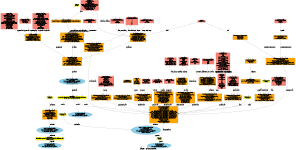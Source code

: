 // Copyright (c) 2019 Jeff Boody
//
// Permission is hereby granted, free of charge, to any person obtaining a
// copy of this software and associated documentation files (the "Software"),
// to deal in the Software without restriction, including without limitation
// the rights to use, copy, modify, merge, publish, distribute, sublicense,
// and/or sell copies of the Software, and to permit persons to whom the
// Software is furnished to do so, subject to the following conditions:
//
// The above copyright notice and this permission notice shall be included
// in all copies or substantial portions of the Software.
//
// THE SOFTWARE IS PROVIDED "AS IS", WITHOUT WARRANTY OF ANY KIND, EXPRESS OR
// IMPLIED, INCLUDING BUT NOT LIMITED TO THE WARRANTIES OF MERCHANTABILITY,
// FITNESS FOR A PARTICULAR PURPOSE AND NONINFRINGEMENT. IN NO EVENT SHALL THE
// AUTHORS OR COPYRIGHT HOLDERS BE LIABLE FOR ANY CLAIM, DAMAGES OR OTHER
// LIABILITY, WHETHER IN AN ACTION OF CONTRACT, TORT OR OTHERWISE, ARISING FROM,
// OUT OF OR IN CONNECTION WITH THE SOFTWARE OR THE USE OR OTHER DEALINGS IN
// THE SOFTWARE.

// sudo apt-get install graphviz
// dot -Tpdf graphics-pipelines.dot -o graphics-pipelines.pdf
// xdot ch7-graphics-pipelines.dot
digraph GRAPHICS_PIPELINES
{
	label="Chapter 7. Graphics Pipelines";
	fontsize=20;
	size="2,1";
	ratio=fill;

	// handles
	VkDevice         [shape=box, fillcolor=yellow, style=filled, label="VkDevice\nSee CH1"];
	VkImageView      [shape=box, fillcolor=yellow, style=filled, label="VkImageView\nSee CH2"];
	VkPipeline       [shape=box, fillcolor=yellow, style=filled, label="VkPipeline\nSee CH6"];
	VkPipelineCache  [shape=box, fillcolor=yellow, style=filled, label="VkPipelineCache\nSee CH6"];
	VkShaderModule   [shape=box, fillcolor=yellow, style=filled, label="VkShaderModule\nSee CH6"];
	VkPipelineLayout [shape=box, fillcolor=yellow, style=filled, label="VkPipelineLayout\nSee CH6"];
	VkRenderPass     [shape=box, fillcolor=yellow, style=filled, label="VkRenderPass\nA render pass describes how the collection of framebuffer attachments\nare used across the rendering subpasses."];
	VkFramebuffer    [shape=box, fillcolor=yellow, style=filled, label="VkFramebuffer\nFramebuffers represent a collection of specific image attachments that\na render pass uses."];

	// enums
	VkPrimitiveTopology      [shape=box, fillcolor=salmon, style=filled, label="VkPrimitiveTopology\n(VK_PRIMITIVE_TOPOLOGY_)\nPOINT_LIST\nLINE_LIST\nTRIANGLE_LIST\nLINE_STRIP\nTRIANGLE_STRIP\nTRIANGLE_FAN\nLINE_LIST_WITH_ADJACENCY\nTRIANGLE_LIST_WITH_ADJACENCY\nTRIANGLE_STRIP_WITH_ADJACENCY\nPATCH_LIST"];
	VkPolygonMode            [shape=box, fillcolor=salmon, style=filled, label="VkPolygonMode\n(VK_POLYGON_MODE_)\nFILL\nLINE\nPOINT"];
	VkCullModeFlags          [shape=box, fillcolor=salmon, style=filled, label="VkCullModeFlags\n(VK_CULL_MODE_)\nFRONT_BIT\nBACK_BIT\nFRONT_AND_BACK"];
	VkFrontFace              [shape=box, fillcolor=salmon, style=filled, label="VkFrontFace\n(VK_FRONT_FACE_)\nCOUNTER_CLOCKWISE\nCLOCKWISE"];
	VkColorComponentFlagBits [shape=box, fillcolor=salmon, style=filled, label="VkColorComponentFlagBits\n(VK_COLOR_COMPONENT_)\nR_BIT\nG_BIT\nB_BIT\nA_BIT"];
	VkDynamicState           [shape=box, fillcolor=salmon, style=filled, label="VkDynamicState\n(VK_DYNAMIC_STATE_)\nVIEWPORT\nSCISSOR\nLINE_WIDTH\nDEPTH_BIAS\nBLEND_CONSTANTS\nDEPTH_BOUNDS\nSTENCIL_COMPARE_MASK\nSTENCIL_WRITE_MASK\nSTENCIL_REFERENCE"];
	VkImageLayout            [shape=box, fillcolor=salmon, style=filled, label="VkImageLayout\n(VK_IMAGE_LAYOUT_)\nUNDEFINED\nGENERAL\nCOLOR_ATTACHMENT\nDEPTH_STENCIL_ATTACHMENT_OPTIMAL\nDEPTH_STENCIL_READ_ONLY_OPTIMAL\nSHADER_READ_ONLY_OPTIMAL\nTRANSFER_SRC_OPTIMAL\nTRANSFER_DST_OPTIMAL\nPREINITIALIZED\nPRESENT_SRC_KHR"];
	VkPipelineBindPoint      [shape=box, fillcolor=salmon, style=filled, label="VkPipelineBindPoint\n(VK_PIPELINE_BIND_POINT_*)\nGRAPHICS\nCOMPUTE"];
	VkPipelineStageFlagBits  [shape=box, fillcolor=salmon, style=filled, label="VkPipelineStageFlagBits\n(VK_PIPELINE_STAGE_*_BIT)\nTOP_OF_PIPE\nDRAW_INDIRECT\nVERTEX_INPUT\nVERTEX_SHADER\nTESSELLATION_CONTROL_SHADER\nTESSELLATION_EVALUATION_SHADER\nGEOMETRY_SHADER\nFRAGMENT_SHADER\nEARLY_FRAGMENT_TESTS\nLATE_FRAGMENT_TESTS\nCOLOR_ATTACHMENT_OUTPUT\nCOMPUTE_SHADER\nTRANSFER\nBOTTOM_OF_PIPE\nHOST\nALL_GRAPHICS\nALL_COMMANDS"];
	VkAccessFlags            [shape=box, fillcolor=salmon, style=filled, label="VkAccessFlags\n(VK_ACCESS_*_BIT)\nINDIRECT_COMMAND_READ\nINDEX_READ\nVERTEX_ATTRIBUTE_READ\nUNIFORM_READ\nINPUT_ATTACHMENT_READ\nSHADER_READ\nSHADER_WRITE\nCOLOR_ATTACHMENT_READ\nCOLOR_ATTACHMENT_WRITE\nDEPTH_STENCIL_ATTACHMENT_READ\nDEPTH_STENCIL_ATTACHMENT_WRITE\nTRANSFER_READ\nTRANSFER_WRITE\nHOST_READ\nHOST_WRITE\nMEMORY_READ\nMEMORY_WRITE"];
	VkDependencyFlags        [shape=box, fillcolor=salmon, style=filled, label="VkDependencyFlags\n(VK_DEPENDENCY_*_BIT)\nBY_REGION\nDEVICE_GROUP\nVIEW_LOCAL"];
	VkFormat                 [shape=box, fillcolor=salmon, style=filled, label="VkFormat\n(too many to list)"];
	VkSampleCountFlagBits    [shape=box, fillcolor=salmon, style=filled, label="VkSampleCountFlagBits\n(VK_SAMPLE_COUNT_*_BIT)\n1\n2\n4\n8\n16\n32\n64"];
	VkAttachmentLoadOp       [shape=box, fillcolor=salmon, style=filled, label="VkAttachmentLoadOp\n(VK_ATTACHMENT_LOAD_OP_*)\nLOAD\nCLEAR\nDONT_CARE"];
	VkAttachmentStoreOp      [shape=box, fillcolor=salmon, style=filled, label="VkAttachmentStoreOp\n(VK_ATTACHMENT_STORE_OP_*)\nSTORE\nDONT_CARE"];
	VkCompareOp              [shape=box, fillcolor=salmon, style=filled, label="VkCompareOp\nVK_COMPARE_OP_*\nNEVER\nLESS\nEQUAL\nLESS_OR_EQUAL\nGREATER\nNOT_EQUAL\nGREATER_OR_EQUAL\nALWAYS"];
	VkStencilOp              [shape=box, fillcolor=salmon, style=filled, label="VkStencilOp\nVK_STENCIL_OP_*\nZERO\nREPLACE\nINCREMENT_AND_CLAMP\nDECREMENT_AND_CLAMP\nINVERT\nINCREMENT_AND_WRAP\nDECREMENT_AND_WRAP"];
	VkBlendFactor            [shape=box, fillcolor=salmon, style=filled, label="VkBlendFactor\nVK_BLEND_FACTOR_*\nZERO\nONE\nSRC_COLOR\nONE_MINUS_SRC_COLOR\nDST_COLOR\nONE_MINUS_DST_COLOR\nSRC_ALPHA\nONE_MINUS_SRC_ALPHA\nDST_ALPHA\nONE_MINUS_DST_ALPHA\nCONSTANT_COLOR\nONE_MINUS_CONSTANT_COLOR\nCONSTANT_ALPHA\nONE_MINUS_CONSTANT_ALPHA\nSRC_ALPHA_SATURATE\nSRC1_COLOR\nONE_MINUS_SRC1_COLOR\nSRC1_ALPHA\nONE_MINUS_SRC1_ALPHA"];
	VkBlendOp                [shape=box, fillcolor=salmon, style=filled, label="VkBlendOp\nVK_BLEND_OP_*\nADD\nSUBTRACT\nREVERSE_SUBTRACT\nMIN\nMAX"];
	VkLogicOp                [shape=box, fillcolor=salmon, style=filled, label="VkLogicOp\nVK_LOGIC_OP_*\nCLEAR\nAND\nAND_REVERSE\nCOPY\nAND_INVERTED\nNO_OP\nXOR\nOR\nNOR\nEQUIVALENT\nINVERT\nOR_REVERSE\nCOPY_INVERTED\nOR_INVERTED\nNAND\nSET"];
	VkShaderStageFlagBits    [shape=box, fillcolor=salmon, style=filled, label="VkShaderStageFlagBits\n(VK_SHADER_STAGE_*)\nVERTEX_BIT\nTESSELLATION_CONTROL_BIT\nTESSELLATION_EVALUATION_BIT\nGEOMETRY_BIT\nFRAGMENT_BIT\nCOMPUTE_BIT\nALL_GRAPHICS\nALL"];
	VkVertexInputRate        [shape=box, fillcolor=salmon, style=filled, label="VkVertexInputRate\nVK_VERTEX_IMPUT_RATE_*\nVERTEX\nINSTANCE"];

	// structures
	VkRenderPassCreateInfo                 [shape=box, fillcolor=orange, style=filled, label="VkRenderPassCreateInfo\nVkStructureType sType;\nconst void* pNext;\nVkRenderPassCreateFlags flags;\nuint32_t attachmentCount;\nconst VkAttachmentDescription* pAttachments;\nuint32_t subpassCount;\nconst VkSubpassDescription* pSubpasses;\nuint32_t dependencyCount;\nconst VkSubpassDependency* pDependencies;"];
	VkAttachmentDescription                [shape=box, fillcolor=orange, style=filled, label="VkAttachmentDescription\nVkAttachmentDescriptionFlags flags;\nVkFormat format;\nVkSampleCountFlagBits samples;\nVkAttachmentLoadOp loadOp;\nVkAttachmentStoreOp storeOp;\nVkAttachmentLoadOp stencilLoadOp;\nVkAttachmentStoreOp stencilStoreOp;\nVkImageLayout initialLayout;\nVkImageLayout finalLayout;"];
	VkSubpassDescription                   [shape=box, fillcolor=orange, style=filled, label="VkSubpassDescription\nVkSubpassDescriptionFlags flags;\nVkPipelineBindPoint pipelineBindPoint;\nuint32_t inputAttachmentCount;\nconst VkAttachmentReference* pInputAttachments;\nuint32_t colorAttachmentCount;\nconst VkAttachmentReference* pColorAttachments;\nconst VkAttachmentReference* pResolveAttachments;\nconst VkAttachmentReference* pDepthStencilAttachment;\nuint32_t preserveAttachmentCount;\nconst uint32_t* pPreserveAttachments;"];
	VkAttachmentReference                  [shape=box, fillcolor=orange, style=filled, label="VkAttachmentReference\nuint32_t attachment; (index into VkRenderPassCreateInfo.pAttachments)\nVkImageLayout layout;"];
	VkSubpassDependency                    [shape=box, fillcolor=orange, style=filled, label="VkSubpassDependency\nuint32_t srcSubpass;\nuint32_t dstSubpass;\nVkPipelineStageFlags srcStageMask;\nVkPipelineStageFlags dstStageMask;\nVkAccessFlags srcAccessMask;\nVkAccessFlags dstAccessMask;\nVkDependencyFlags dependencyFlags;"];
	VkFramebufferCreateInfo                [shape=box, fillcolor=orange, style=filled, label="VkFramebufferCreateInfo\nsType\nVkStructureType sType;\nconst void* pNext;\nVkFramebufferCreateFlags flags;\nVkRenderPass renderPass;\nuint32_t attachmentCount;\nconst VkImageView* pAttachments;\nuint32_t width;\nuint32_t height;\nuint32_t layers;"];
	VkGraphicsPipelineCreateInfo           [shape=box, fillcolor=orange, style=filled, label="VkGraphicsPipelineCreateInfo\nVkStructureType sType;\nconst void* pNext;\nVkPipelineCreateFlags flags;\nuint32_t stageCount;\nconst VkPipelineShaderStageCreateInfo* pStages;\nconst VkPipelineVertexInputStateCreateInfo* pVertexInputState;\nconst VkPipelineInputAssemblyStateCreateInfo* pInputAssemblyState;\nconst VkPipelineTessellationStateCreateInfo* pTessellationState;\nconst VkPipelineViewportStateCreateInfo* pViewportState;\nconst VkPipelineRasterizationStateCreateInfo* pRasterizationState;\nconst VkPipelineMultisampleStateCreateInfo* pMultisampleState;\nconst VkPipelineDepthStencilStateCreateInfo* pDepthStencilState;\nconst VkPipelineColorBlendStateCreateInfo* pColorBlendState;\nconst VkPipelineDynamicStateCreateInfo* pDynamicState;\nVkPipelineLayout layout;\nVkRenderPass renderPass;\nuint32_t subpass;\nVkPipeline basePipelineHandle;\nint32_t basePipelineIndex;"];
	VkPipelineShaderStageCreateInfo        [shape=box, fillcolor=orange, style=filled, label="VkPipelineShaderStageCreateInfo\nVkStructureType sType;\nconst void* pNext;\nVkPipelineShaderStageCreateFlags flags;\nVkShaderStageFlagBits stage;\nVkShaderModule module;\nconst char* pName;\nconst VkSpecializationInfo* pSpecializationInfo;"];
	VkPipelineVertexInputStateCreateInfo   [shape=box, fillcolor=orange, style=filled, label="VkPipelineVertexInputStateCreateInfo\nVkStructureType sType;\nconst void* pNext;\nVkPipelineVertexInputStateCreateFlags flags;\nuint32_t vertexBindingDescriptionCount;\nconst VkVertexInputBindingDescription* pVertexBindingDescriptions;\nuint32_t vertexAttributeDescriptionCount;\nconst VkVertexInputAttributeDescription* pVertexAttributeDescriptions;"];
	VkVertexInputBindingDescription        [shape=box, fillcolor=orange, style=filled, label="VkVertexInputBindingDescription\nuint32_t binding;\nuint32_t stride;\nVkVertexInputRate inputRate;"];
	VkVertexInputAttributeDescription      [shape=box, fillcolor=orange, style=filled, label="VkVertexInputAttributeDescription\nuint32_t location;\nuint32_t binding;\nVkFormat format;\nuint32_t offset;"];
	VkPipelineInputAssemblyStateCreateInfo [shape=box, fillcolor=orange, style=filled, label="VkPipelineInputAssemblyStateCreateInfo\nVkStructureType sType;\nconst void* pNext;\nVkPipelineInputAssemblyStateCreateFlags flags;\nVkPrimitiveTopology topology;\nVkBool32 primitiveRestartEnable;"];
	VkPipelineTessellationStateCreateInfo  [shape=box, fillcolor=orange, style=filled, label="VkPipelineTessellationStateCreateInfo\nVkStructureType sType;\nconst void* pNext;\nVkPipelineTessellationStateCreateFlags flags;\nuint32_t patchControlPoints;"];
	VkPipelineViewportStateCreateInfo      [shape=box, fillcolor=orange, style=filled, label="VkPipelineViewportStateCreateInfo\nVkStructureType sType;\nconst void* pNext;\nVkPipelineViewportStateCreateFlags flags;\nuint32_t viewportCount;\nconst VkViewport* pViewports;\nuint32_t scissorCount;\nconst VkRect2D* pScissors;"];
	VkViewport                             [shape=box, fillcolor=orange, style=filled, label="VkViewport\nfloat x;\nfloat y;\nfloat width;\nfloat height;\nfloat minDepth;\nfloat maxDepth;"];
	VkRect2D                               [shape=box, fillcolor=orange, style=filled, label="VkRect2D\nVkOffset2D offset;\nVkExtent2D extent;"];
	VkPipelineRasterizationStateCreateInfo [shape=box, fillcolor=orange, style=filled, label="VkPipelineRasterizationStateCreateInfo\nVkStructureType sType;\nconst void* pNext;\nVkPipelineRasterizationStateCreateFlags flags;\nVkBool32 depthClampEnable;\nVkBool32 rasterizerDiscardEnable;\nVkPolygonMode polygonMode;\nVkCullModeFlags cullMode;\nVkFrontFace frontFace;\nVkBool32 depthBiasEnable;\nfloat depthBiasConstantFactor;\nfloat depthBiasClamp;\nfloat depthBiasSlopeFactor;\nfloat lineWidth;"];
	VkPipelineMultisampleStateCreateInfo   [shape=box, fillcolor=orange, style=filled, label="VkPipelineMultisampleStateCreateInfo\nVkStructureType sType;\nconst void* pNext;\nVkPipelineMultisampleStateCreateFlags flags;\nVkSampleCountFlagBits rasterizationSamples;\nVkBool32 sampleShadingEnable;\nfloat minSampleShading;\nconst VkSampleMask(uint32_t)* pSampleMask;\nVkBool32 alphaToCoverageEnable;\nVkBool32 alphaToOneEnable;"];
	VkPipelineDepthStencilStateCreateInfo  [shape=box, fillcolor=orange, style=filled, label="VkPipelineDepthStencilStateCreateInfo\nVkStructureType sType;\nconst void* pNext;\nVkPipelineDepthStencilStateCreateFlags flags;\nVkBool32 depthTestEnable;\nVkBool32 depthWriteEnable;\nVkCompareOp depthCompareOp;\nVkBool32 depthBoundsTestEnable;\nVkBool32 stencilTestEnable;\nVkStencilOpState front;\nVkStencilOpState back;\nfloat minDepthBounds;\nfloat maxDepthBounds;"];
	VkPipelineColorBlendStateCreateInfo    [shape=box, fillcolor=orange, style=filled, label="VkPipelineColorBlendStateCreateInfo\nVkStructureType sType;\nconst void* pNext;\nVkPipelineColorBlendStateCreateFlags flags;\nVkBool32 logicOpEnable;\nVkLogicOp logicOp;\nuint32_t attachmentCount;\nconst VkPipelineColorBlendAttachmentState* pAttachments;\nfloat blendConstants[4];"];
	VkPipelineColorBlendAttachmentState    [shape=box, fillcolor=orange, style=filled, label="VkPipelineColorBlendAttachmentState\nVkBool32 blendEnable;\nVkBlendFactor srcColorBlendFactor;\nVkBlendFactor dstColorBlendFactor;\nVkBlendOp colorBlendOp;\nVkBlendFactor srcAlphaBlendFactor;\nVkBlendFactor dstAlphaBlendFactor;\nVkBlendOp alphaBlendOp;\nVkColorComponentFlags colorWriteMask;"];
	VkPipelineDynamicStateCreateInfo       [shape=box, fillcolor=orange, style=filled, label="VkPipelineDynamicStateCreateInfo\nVkStructureType sType;\nconst void* pNext;\nVkPipelineDynamicStateCreateFlags flags;\nuint32_t dynamicStateCount;\nconst VkDynamicState* pDynamicStates;"];
	VkStencilOpState                       [shape=box, fillcolor=orange, style=filled, label="VkStencilOpState\nVkStencilOp failOp;\nVkStencilOp passOp;\nVkStencilOp depthFailOp;\nVkCompareOp compareOp;\nuint32_t compareMask;\nuint32_t writeMask;\nuint32_t reference;"];
	VkSpecializationInfo                   [shape=box, fillcolor=orange, style=filled, label="VkSpecializationInfo\nuint32_t mapEntryCount;\nconst VkSpecializationMapEntry* pMapEntries;\nsize_t dataSize;\nconst void* pData;"];
	VkSpecializationMapEntry               [shape=box, fillcolor=orange, style=filled, label="VkSpecializationMapEntry\nuint32_t constantID;\nuint32_t offset;\nsize_t size;"];

	// functions
	vkCreateRenderPass        [fillcolor=skyblue, style=filled, label="VkResult vkCreateRenderPass(\nVkDevice device,\nconst VkRenderPassCreateInfo* pCreateInfo,\nconst VkAllocationCallbacks* pAllocator,\nVkRenderPass* pRenderPass);"];
	vkDestroyRenderPass       [fillcolor=skyblue, style=filled, label="void vkDestroyRenderPass(\nVkDevice device,\nVkRenderPass renderPass,\nconst VkAllocationCallbacks* pAllocator);"];
	vkCreateFramebuffer       [fillcolor=skyblue, style=filled, label="VkResult vkCreateFramebuffer(\nVkDevice device,\nconst VkFramebufferCreateInfo* pCreateInfo,\nconst VkAllocationCallbacks* pAllocator,\nVkFramebuffer* pFramebuffer);"];
	vkDestroyFramebuffer      [fillcolor=skyblue, style=filled, label="void vkDestroyFramebuffer(\nVkDevice device,\nVkFramebuffer framebuffer,\nconst VkAllocationCallbacks* pAllocator);"];
	vkCreateGraphicsPipelines [fillcolor=skyblue, style=filled, label="VkResult vkCreateGraphicsPipelines(\nVkDevice device,\nVkPipelineCache pipelineCache,\nuint32_t createInfoCount,\nconst VkGraphicsPipelineCreateInfo* pCreateInfos,\nconst VkAllocationCallbacks* pAllocator,\nVkPipeline* pPipelines);"];
	vkDestroyPipeline         [fillcolor=skyblue, style=filled, label="void vkDestroyPipeline(\nVkDevice device,\nVkPipeline pipeline,\nconst VkAllocationCallbacks* pAllocator);"];

	// parameters
	vkCreateRenderPass                     -> VkRenderPass                           [label="pRenderPass"];
	VkRenderPassCreateInfo                 -> vkCreateRenderPass                     [label="pCreateInfo"];
	VkRenderPass                           -> vkDestroyRenderPass                    [label="renderPass"];
	VkRenderPass                           -> VkFramebufferCreateInfo                [label="renderPass"];
	VkRenderPass                           -> VkGraphicsPipelineCreateInfo           [label="renderPass"];
	VkFramebufferCreateInfo                -> vkCreateFramebuffer                    [label="pCreateInfo"];
	vkCreateFramebuffer                    -> VkFramebuffer                          [label="pFramebuffer"];
	VkFramebuffer                          -> vkDestroyFramebuffer                   [label="framebuffer"];
	VkGraphicsPipelineCreateInfo           -> vkCreateGraphicsPipelines              [label="pCreateInfos"];
	vkCreateGraphicsPipelines              -> VkPipeline                             [label="pPipelines"];
	VkPipelineCache                        -> vkCreateGraphicsPipelines              [label="pipelineCache"];
	VkPipelineShaderStageCreateInfo        -> VkGraphicsPipelineCreateInfo           [label="pStages"];
	VkPipelineVertexInputStateCreateInfo   -> VkGraphicsPipelineCreateInfo           [label="pVertexInputState"];
	VkVertexInputBindingDescription        -> VkPipelineVertexInputStateCreateInfo   [label="pVertexBindingDescriptions"];
	VkVertexInputAttributeDescription      -> VkPipelineVertexInputStateCreateInfo   [label="pVertexAttributeDescriptions"];
	VkPipelineInputAssemblyStateCreateInfo -> VkGraphicsPipelineCreateInfo           [label="pInputAssemblyState"];
	VkPrimitiveTopology                    -> VkPipelineInputAssemblyStateCreateInfo [label="topology"];
	VkPipelineTessellationStateCreateInfo  -> VkGraphicsPipelineCreateInfo           [label="pTesselationState"];
	VkPipelineViewportStateCreateInfo      -> VkGraphicsPipelineCreateInfo           [label="pViewportState"];
	VkViewport                             -> VkPipelineViewportStateCreateInfo      [label="pViewports"];
	VkRect2D                               -> VkPipelineViewportStateCreateInfo      [label="pScissors"];
	VkPipelineRasterizationStateCreateInfo -> VkGraphicsPipelineCreateInfo           [label="pRasterizationState"];
	VkPolygonMode                          -> VkPipelineRasterizationStateCreateInfo [label="polygonMode"];
	VkCullModeFlags                        -> VkPipelineRasterizationStateCreateInfo [label="cullMode"];
	VkFrontFace                            -> VkPipelineRasterizationStateCreateInfo [label="frontFace"];
	VkPipelineMultisampleStateCreateInfo   -> VkGraphicsPipelineCreateInfo           [label="pMultisampleState"];
	VkPipelineDepthStencilStateCreateInfo  -> VkGraphicsPipelineCreateInfo           [label="pDepthStencilState"];
	VkPipelineColorBlendStateCreateInfo    -> VkGraphicsPipelineCreateInfo           [label="pColorBlendState"];
	VkPipelineColorBlendAttachmentState    -> VkPipelineColorBlendStateCreateInfo    [label="pAttachments"];
	VkColorComponentFlagBits               -> VkPipelineColorBlendAttachmentState    [label="colorWriteMask"];
	VkPipelineDynamicStateCreateInfo       -> VkGraphicsPipelineCreateInfo           [label="pDynamicState"];
	VkDynamicState                         -> VkPipelineDynamicStateCreateInfo       [label="pDynamicStates"];
	VkPipeline                             -> vkDestroyPipeline                      [label="pipeline"];
	VkImageView                            -> VkFramebufferCreateInfo                [label="pAttachments"];
	VkAttachmentDescription                -> VkRenderPassCreateInfo                 [label="pAttachments"];
	VkSubpassDescription                   -> VkRenderPassCreateInfo                 [label="pSubpasses"];
	VkAttachmentReference                  -> VkSubpassDescription                   [label="pInputAttachments, pColorAttachments,\npResolveAttachments, pDepthStencilAttachment"]
	VkSubpassDependency                    -> VkRenderPassCreateInfo                 [label="pDependencies"];
	VkImageLayout                          -> VkAttachmentDescription                [label="initialLayout, finalLayout"];
	VkImageLayout                          -> VkAttachmentReference                  [label="layout"];
	VkPipelineBindPoint                    -> VkSubpassDescription                   [label="pipelineBindPoint"];
	VkPipelineStageFlagBits                -> VkSubpassDependency                    [label="srcStageMask, dstStageMask"];
	VkAccessFlags                          -> VkSubpassDependency                    [label="srcAccessMask, dstAccessMask"];
	VkDependencyFlags                      -> VkSubpassDependency                    [label="dependencyFlags"];
	VkFormat                               -> VkAttachmentDescription                [label="format"];
	VkFormat                               -> VkVertexInputAttributeDescription      [label="format"];
	VkSampleCountFlagBits                  -> VkAttachmentDescription                [label="samples"];
	VkSampleCountFlagBits                  -> VkPipelineMultisampleStateCreateInfo   [label="rasterizationSamples"];
	VkAttachmentLoadOp                     -> VkAttachmentDescription                [label="loadOp, stencilLoadOp"];
	VkAttachmentStoreOp                    -> VkAttachmentDescription                [label="storeOp, stencilStoreOp"];
	VkCompareOp                            -> VkPipelineDepthStencilStateCreateInfo  [label="depthCompareOp"];
	VkCompareOp                            -> VkStencilOpState                       [label="compareOp"];
	VkStencilOpState                       -> VkPipelineDepthStencilStateCreateInfo  [label="front, back"];
	VkStencilOp                            -> VkStencilOpState                       [label="failOp, passOp, depthFailOp"];
	VkBlendFactor                          -> VkPipelineColorBlendAttachmentState    [label="srcColorBlendFactor, dstColorBlendFactor,\nsrcAlphaBlendFactor, dstAlphaBlendFactor"];
	VkBlendOp                              -> VkPipelineColorBlendAttachmentState    [label="colorBlendOp, alphaBlendOp"];
	VkLogicOp                              -> VkPipelineColorBlendStateCreateInfo    [label="logicOp"];
	VkShaderModule                         -> VkPipelineShaderStageCreateInfo        [label="module"];
	VkShaderStageFlagBits                  -> VkPipelineShaderStageCreateInfo        [label="stage"];
	VkSpecializationInfo                   -> VkPipelineShaderStageCreateInfo        [label="pSpecializationInfo"];
	VkPipelineLayout                       -> VkGraphicsPipelineCreateInfo           [label="layout"];
	VkPipeline                             -> VkGraphicsPipelineCreateInfo           [label="basePipelineHandle"];
	VkVertexInputRate                      -> VkVertexInputBindingDescription        [label="inputRate"];
	VkSpecializationMapEntry               -> VkSpecializationInfo                   [label="pMapEntries"];
}

